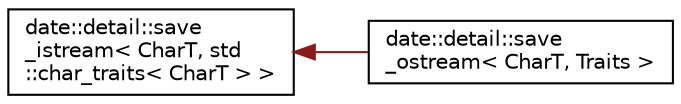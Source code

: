 digraph "Graphical Class Hierarchy"
{
 // LATEX_PDF_SIZE
  edge [fontname="Helvetica",fontsize="10",labelfontname="Helvetica",labelfontsize="10"];
  node [fontname="Helvetica",fontsize="10",shape=record];
  rankdir="LR";
  Node0 [label="date::detail::save\l_istream\< CharT, std\l::char_traits\< CharT \> \>",height=0.2,width=0.4,color="black", fillcolor="white", style="filled",URL="$classdate_1_1detail_1_1save__istream.html",tooltip=" "];
  Node0 -> Node1 [dir="back",color="firebrick4",fontsize="10",style="solid",fontname="Helvetica"];
  Node1 [label="date::detail::save\l_ostream\< CharT, Traits \>",height=0.2,width=0.4,color="black", fillcolor="white", style="filled",URL="$classdate_1_1detail_1_1save__ostream.html",tooltip=" "];
}
